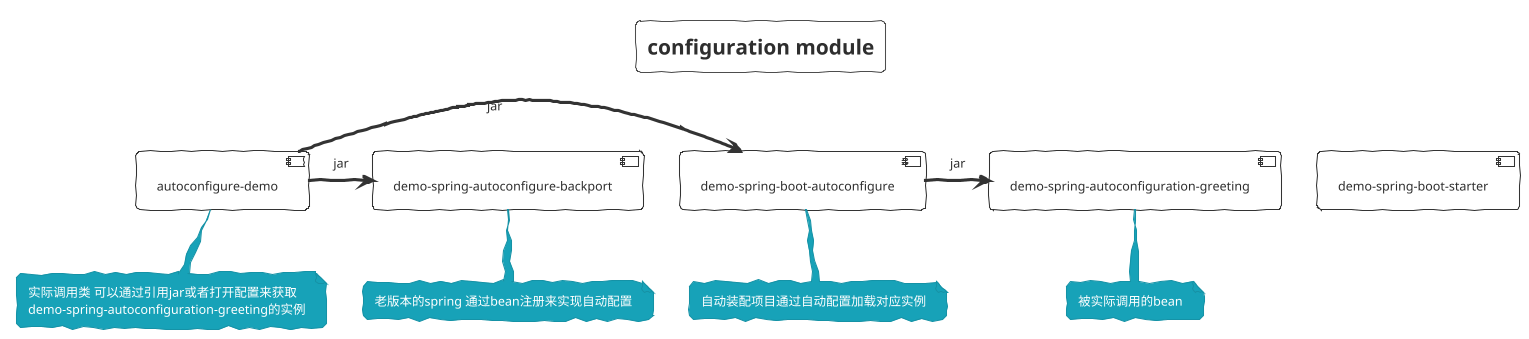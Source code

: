 @startuml CONFIGURATION_MODULE
!theme sketchy-outline
title configuration module
[autoconfigure-demo] as ad
[demo-spring-autoconfiguration-greeting] as dge
[demo-spring-boot-autoconfigure] as dsa
[demo-spring-autoconfigure-backport] as dacb
[demo-spring-boot-starter] as dsbs
note bottom of dge
   被实际调用的bean
end note
note bottom of dsa
   自动装配项目通过自动配置加载对应实例
end note
note bottom of ad
   实际调用类 可以通过引用jar或者打开配置来获取
   demo-spring-autoconfiguration-greeting的实例
end note
note bottom of dacb
   老版本的spring 通过bean注册来实现自动配置
end note
ad ->dsa:jar 
dsa ->dge:jar 
ad ->dacb:jar
@enduml

